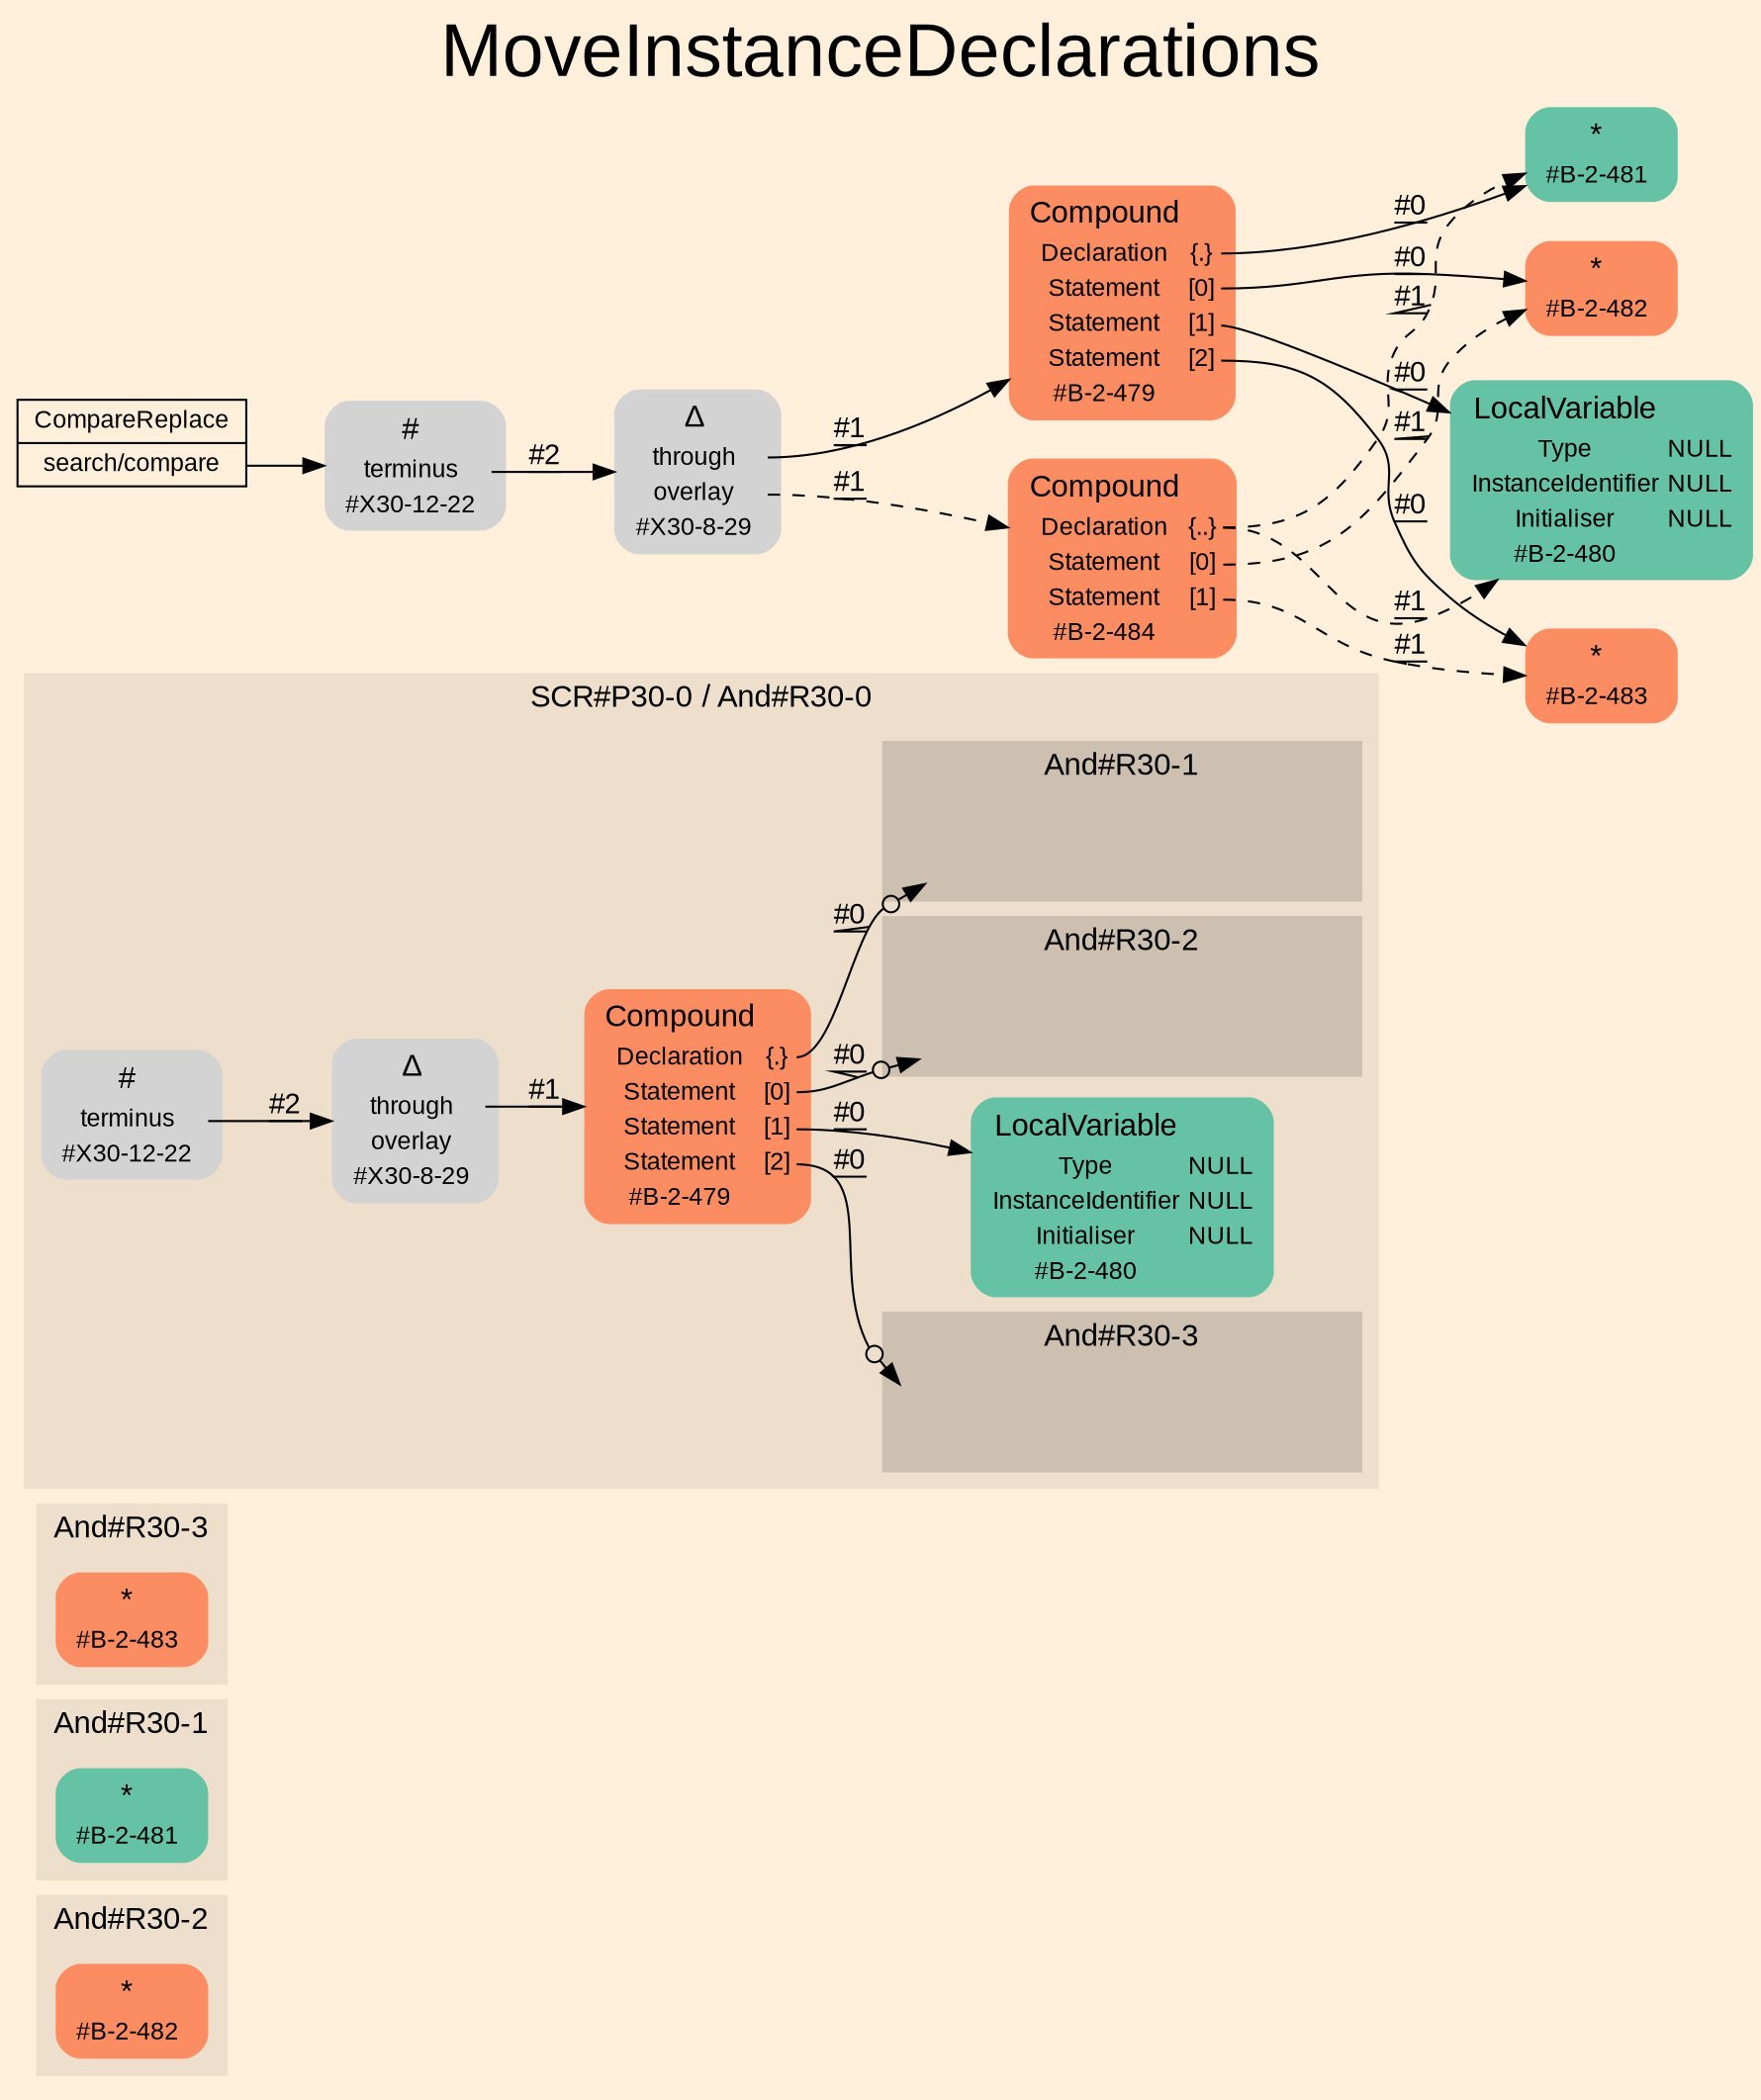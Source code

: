 digraph "MoveInstanceDeclarations" {
label = "MoveInstanceDeclarations"
labelloc = t
fontsize = "36"
graph [
    rankdir = "LR"
    ranksep = 0.3
    bgcolor = antiquewhite1
    color = black
    fontcolor = black
    fontname = "Arial"
];
node [
    fontname = "Arial"
];
edge [
    fontname = "Arial"
];

// -------------------- figure And#R30-2 --------------------
// -------- region And#R30-2 ----------
subgraph "clusterAnd#R30-2" {
    label = "And#R30-2"
    style = "filled"
    color = antiquewhite2
    fontsize = "15"
    "And#R30-2/#B-2-482" [
        // -------- block And#R30-2/#B-2-482 ----------
        shape = "plaintext"
        fillcolor = "/set28/2"
        label = <<TABLE BORDER="0" CELLBORDER="0" CELLSPACING="0">
         <TR><TD><FONT POINT-SIZE="15.0">*</FONT></TD><TD></TD></TR>
         <TR><TD>#B-2-482</TD><TD PORT="port0"></TD></TR>
        </TABLE>>
        style = "rounded,filled"
        fontsize = "12"
    ];
    
}


// -------------------- figure And#R30-1 --------------------
// -------- region And#R30-1 ----------
subgraph "clusterAnd#R30-1" {
    label = "And#R30-1"
    style = "filled"
    color = antiquewhite2
    fontsize = "15"
    "And#R30-1/#B-2-481" [
        // -------- block And#R30-1/#B-2-481 ----------
        shape = "plaintext"
        fillcolor = "/set28/1"
        label = <<TABLE BORDER="0" CELLBORDER="0" CELLSPACING="0">
         <TR><TD><FONT POINT-SIZE="15.0">*</FONT></TD><TD></TD></TR>
         <TR><TD>#B-2-481</TD><TD PORT="port0"></TD></TR>
        </TABLE>>
        style = "rounded,filled"
        fontsize = "12"
    ];
    
}


// -------------------- figure And#R30-3 --------------------
// -------- region And#R30-3 ----------
subgraph "clusterAnd#R30-3" {
    label = "And#R30-3"
    style = "filled"
    color = antiquewhite2
    fontsize = "15"
    "And#R30-3/#B-2-483" [
        // -------- block And#R30-3/#B-2-483 ----------
        shape = "plaintext"
        fillcolor = "/set28/2"
        label = <<TABLE BORDER="0" CELLBORDER="0" CELLSPACING="0">
         <TR><TD><FONT POINT-SIZE="15.0">*</FONT></TD><TD></TD></TR>
         <TR><TD>#B-2-483</TD><TD PORT="port0"></TD></TR>
        </TABLE>>
        style = "rounded,filled"
        fontsize = "12"
    ];
    
}


// -------------------- figure And#R30-0 --------------------
// -------- region And#R30-0 ----------
subgraph "clusterAnd#R30-0" {
    label = "SCR#P30-0 / And#R30-0"
    style = "filled"
    color = antiquewhite2
    fontsize = "15"
    "And#R30-0/#X30-12-22" [
        // -------- block And#R30-0/#X30-12-22 ----------
        shape = "plaintext"
        label = <<TABLE BORDER="0" CELLBORDER="0" CELLSPACING="0">
         <TR><TD><FONT POINT-SIZE="15.0">#</FONT></TD><TD></TD></TR>
         <TR><TD>terminus</TD><TD PORT="port0"></TD></TR>
         <TR><TD>#X30-12-22</TD><TD PORT="port1"></TD></TR>
        </TABLE>>
        style = "rounded,filled"
        fontsize = "12"
    ];
    
    "And#R30-0/#B-2-479" [
        // -------- block And#R30-0/#B-2-479 ----------
        shape = "plaintext"
        fillcolor = "/set28/2"
        label = <<TABLE BORDER="0" CELLBORDER="0" CELLSPACING="0">
         <TR><TD><FONT POINT-SIZE="15.0">Compound</FONT></TD><TD></TD></TR>
         <TR><TD>Declaration</TD><TD PORT="port0">{.}</TD></TR>
         <TR><TD>Statement</TD><TD PORT="port1">[0]</TD></TR>
         <TR><TD>Statement</TD><TD PORT="port2">[1]</TD></TR>
         <TR><TD>Statement</TD><TD PORT="port3">[2]</TD></TR>
         <TR><TD>#B-2-479</TD><TD PORT="port4"></TD></TR>
        </TABLE>>
        style = "rounded,filled"
        fontsize = "12"
    ];
    
    "And#R30-0/#X30-8-29" [
        // -------- block And#R30-0/#X30-8-29 ----------
        shape = "plaintext"
        label = <<TABLE BORDER="0" CELLBORDER="0" CELLSPACING="0">
         <TR><TD><FONT POINT-SIZE="15.0">Δ</FONT></TD><TD></TD></TR>
         <TR><TD>through</TD><TD PORT="port0"></TD></TR>
         <TR><TD>overlay</TD><TD PORT="port1"></TD></TR>
         <TR><TD>#X30-8-29</TD><TD PORT="port2"></TD></TR>
        </TABLE>>
        style = "rounded,filled"
        fontsize = "12"
    ];
    
    "And#R30-0/#B-2-480" [
        // -------- block And#R30-0/#B-2-480 ----------
        shape = "plaintext"
        fillcolor = "/set28/1"
        label = <<TABLE BORDER="0" CELLBORDER="0" CELLSPACING="0">
         <TR><TD><FONT POINT-SIZE="15.0">LocalVariable</FONT></TD><TD></TD></TR>
         <TR><TD>Type</TD><TD PORT="port0">NULL</TD></TR>
         <TR><TD>InstanceIdentifier</TD><TD PORT="port1">NULL</TD></TR>
         <TR><TD>Initialiser</TD><TD PORT="port2">NULL</TD></TR>
         <TR><TD>#B-2-480</TD><TD PORT="port3"></TD></TR>
        </TABLE>>
        style = "rounded,filled"
        fontsize = "12"
    ];
    
    // -------- region And#R30-0/And#R30-1 ----------
    subgraph "clusterAnd#R30-0/And#R30-1" {
        label = "And#R30-1"
        style = "filled"
        color = antiquewhite3
        fontsize = "15"
        "And#R30-0/And#R30-1/#B-2-481" [
            // -------- block And#R30-0/And#R30-1/#B-2-481 ----------
            shape = none
            fillcolor = "/set28/1"
            style = "invisible"
        ];
        
    }
    
    // -------- region And#R30-0/And#R30-2 ----------
    subgraph "clusterAnd#R30-0/And#R30-2" {
        label = "And#R30-2"
        style = "filled"
        color = antiquewhite3
        fontsize = "15"
        "And#R30-0/And#R30-2/#B-2-482" [
            // -------- block And#R30-0/And#R30-2/#B-2-482 ----------
            shape = none
            fillcolor = "/set28/2"
            style = "invisible"
        ];
        
    }
    
    // -------- region And#R30-0/And#R30-3 ----------
    subgraph "clusterAnd#R30-0/And#R30-3" {
        label = "And#R30-3"
        style = "filled"
        color = antiquewhite3
        fontsize = "15"
        "And#R30-0/And#R30-3/#B-2-483" [
            // -------- block And#R30-0/And#R30-3/#B-2-483 ----------
            shape = none
            fillcolor = "/set28/2"
            style = "invisible"
        ];
        
    }
    
}

"And#R30-0/#X30-12-22":port0 -> "And#R30-0/#X30-8-29" [
    label = "#2"
    decorate = true
    color = black
    fontcolor = black
];

"And#R30-0/#B-2-479":port0 -> "And#R30-0/And#R30-1/#B-2-481" [
    arrowhead="normalnoneodot"
    label = "#0"
    decorate = true
    color = black
    fontcolor = black
];

"And#R30-0/#B-2-479":port1 -> "And#R30-0/And#R30-2/#B-2-482" [
    arrowhead="normalnoneodot"
    label = "#0"
    decorate = true
    color = black
    fontcolor = black
];

"And#R30-0/#B-2-479":port2 -> "And#R30-0/#B-2-480" [
    label = "#0"
    decorate = true
    color = black
    fontcolor = black
];

"And#R30-0/#B-2-479":port3 -> "And#R30-0/And#R30-3/#B-2-483" [
    arrowhead="normalnoneodot"
    label = "#0"
    decorate = true
    color = black
    fontcolor = black
];

"And#R30-0/#X30-8-29":port0 -> "And#R30-0/#B-2-479" [
    label = "#1"
    decorate = true
    color = black
    fontcolor = black
];


// -------------------- transformation figure --------------------
"CR#X30-10-30" [
    // -------- block CR#X30-10-30 ----------
    shape = "record"
    fillcolor = antiquewhite1
    label = "<fixed> CompareReplace | <port0> search/compare"
    style = "filled"
    fontsize = "12"
    color = black
    fontcolor = black
];

"#X30-12-22" [
    // -------- block #X30-12-22 ----------
    shape = "plaintext"
    label = <<TABLE BORDER="0" CELLBORDER="0" CELLSPACING="0">
     <TR><TD><FONT POINT-SIZE="15.0">#</FONT></TD><TD></TD></TR>
     <TR><TD>terminus</TD><TD PORT="port0"></TD></TR>
     <TR><TD>#X30-12-22</TD><TD PORT="port1"></TD></TR>
    </TABLE>>
    style = "rounded,filled"
    fontsize = "12"
];

"#X30-8-29" [
    // -------- block #X30-8-29 ----------
    shape = "plaintext"
    label = <<TABLE BORDER="0" CELLBORDER="0" CELLSPACING="0">
     <TR><TD><FONT POINT-SIZE="15.0">Δ</FONT></TD><TD></TD></TR>
     <TR><TD>through</TD><TD PORT="port0"></TD></TR>
     <TR><TD>overlay</TD><TD PORT="port1"></TD></TR>
     <TR><TD>#X30-8-29</TD><TD PORT="port2"></TD></TR>
    </TABLE>>
    style = "rounded,filled"
    fontsize = "12"
];

"#B-2-479" [
    // -------- block #B-2-479 ----------
    shape = "plaintext"
    fillcolor = "/set28/2"
    label = <<TABLE BORDER="0" CELLBORDER="0" CELLSPACING="0">
     <TR><TD><FONT POINT-SIZE="15.0">Compound</FONT></TD><TD></TD></TR>
     <TR><TD>Declaration</TD><TD PORT="port0">{.}</TD></TR>
     <TR><TD>Statement</TD><TD PORT="port1">[0]</TD></TR>
     <TR><TD>Statement</TD><TD PORT="port2">[1]</TD></TR>
     <TR><TD>Statement</TD><TD PORT="port3">[2]</TD></TR>
     <TR><TD>#B-2-479</TD><TD PORT="port4"></TD></TR>
    </TABLE>>
    style = "rounded,filled"
    fontsize = "12"
];

"#B-2-481" [
    // -------- block #B-2-481 ----------
    shape = "plaintext"
    fillcolor = "/set28/1"
    label = <<TABLE BORDER="0" CELLBORDER="0" CELLSPACING="0">
     <TR><TD><FONT POINT-SIZE="15.0">*</FONT></TD><TD></TD></TR>
     <TR><TD>#B-2-481</TD><TD PORT="port0"></TD></TR>
    </TABLE>>
    style = "rounded,filled"
    fontsize = "12"
];

"#B-2-482" [
    // -------- block #B-2-482 ----------
    shape = "plaintext"
    fillcolor = "/set28/2"
    label = <<TABLE BORDER="0" CELLBORDER="0" CELLSPACING="0">
     <TR><TD><FONT POINT-SIZE="15.0">*</FONT></TD><TD></TD></TR>
     <TR><TD>#B-2-482</TD><TD PORT="port0"></TD></TR>
    </TABLE>>
    style = "rounded,filled"
    fontsize = "12"
];

"#B-2-480" [
    // -------- block #B-2-480 ----------
    shape = "plaintext"
    fillcolor = "/set28/1"
    label = <<TABLE BORDER="0" CELLBORDER="0" CELLSPACING="0">
     <TR><TD><FONT POINT-SIZE="15.0">LocalVariable</FONT></TD><TD></TD></TR>
     <TR><TD>Type</TD><TD PORT="port0">NULL</TD></TR>
     <TR><TD>InstanceIdentifier</TD><TD PORT="port1">NULL</TD></TR>
     <TR><TD>Initialiser</TD><TD PORT="port2">NULL</TD></TR>
     <TR><TD>#B-2-480</TD><TD PORT="port3"></TD></TR>
    </TABLE>>
    style = "rounded,filled"
    fontsize = "12"
];

"#B-2-483" [
    // -------- block #B-2-483 ----------
    shape = "plaintext"
    fillcolor = "/set28/2"
    label = <<TABLE BORDER="0" CELLBORDER="0" CELLSPACING="0">
     <TR><TD><FONT POINT-SIZE="15.0">*</FONT></TD><TD></TD></TR>
     <TR><TD>#B-2-483</TD><TD PORT="port0"></TD></TR>
    </TABLE>>
    style = "rounded,filled"
    fontsize = "12"
];

"#B-2-484" [
    // -------- block #B-2-484 ----------
    shape = "plaintext"
    fillcolor = "/set28/2"
    label = <<TABLE BORDER="0" CELLBORDER="0" CELLSPACING="0">
     <TR><TD><FONT POINT-SIZE="15.0">Compound</FONT></TD><TD></TD></TR>
     <TR><TD>Declaration</TD><TD PORT="port0">{..}</TD></TR>
     <TR><TD>Statement</TD><TD PORT="port1">[0]</TD></TR>
     <TR><TD>Statement</TD><TD PORT="port2">[1]</TD></TR>
     <TR><TD>#B-2-484</TD><TD PORT="port3"></TD></TR>
    </TABLE>>
    style = "rounded,filled"
    fontsize = "12"
];

"CR#X30-10-30":port0 -> "#X30-12-22" [
    label = ""
    decorate = true
    color = black
    fontcolor = black
];

"#X30-12-22":port0 -> "#X30-8-29" [
    label = "#2"
    decorate = true
    color = black
    fontcolor = black
];

"#X30-8-29":port0 -> "#B-2-479" [
    label = "#1"
    decorate = true
    color = black
    fontcolor = black
];

"#X30-8-29":port1 -> "#B-2-484" [
    style="dashed"
    label = "#1"
    decorate = true
    color = black
    fontcolor = black
];

"#B-2-479":port0 -> "#B-2-481" [
    label = "#0"
    decorate = true
    color = black
    fontcolor = black
];

"#B-2-479":port1 -> "#B-2-482" [
    label = "#0"
    decorate = true
    color = black
    fontcolor = black
];

"#B-2-479":port2 -> "#B-2-480" [
    label = "#0"
    decorate = true
    color = black
    fontcolor = black
];

"#B-2-479":port3 -> "#B-2-483" [
    label = "#0"
    decorate = true
    color = black
    fontcolor = black
];

"#B-2-484":port0 -> "#B-2-480" [
    style="dashed"
    label = "#1"
    decorate = true
    color = black
    fontcolor = black
];

"#B-2-484":port0 -> "#B-2-481" [
    style="dashed"
    label = "#1"
    decorate = true
    color = black
    fontcolor = black
];

"#B-2-484":port1 -> "#B-2-482" [
    style="dashed"
    label = "#1"
    decorate = true
    color = black
    fontcolor = black
];

"#B-2-484":port2 -> "#B-2-483" [
    style="dashed"
    label = "#1"
    decorate = true
    color = black
    fontcolor = black
];


}
